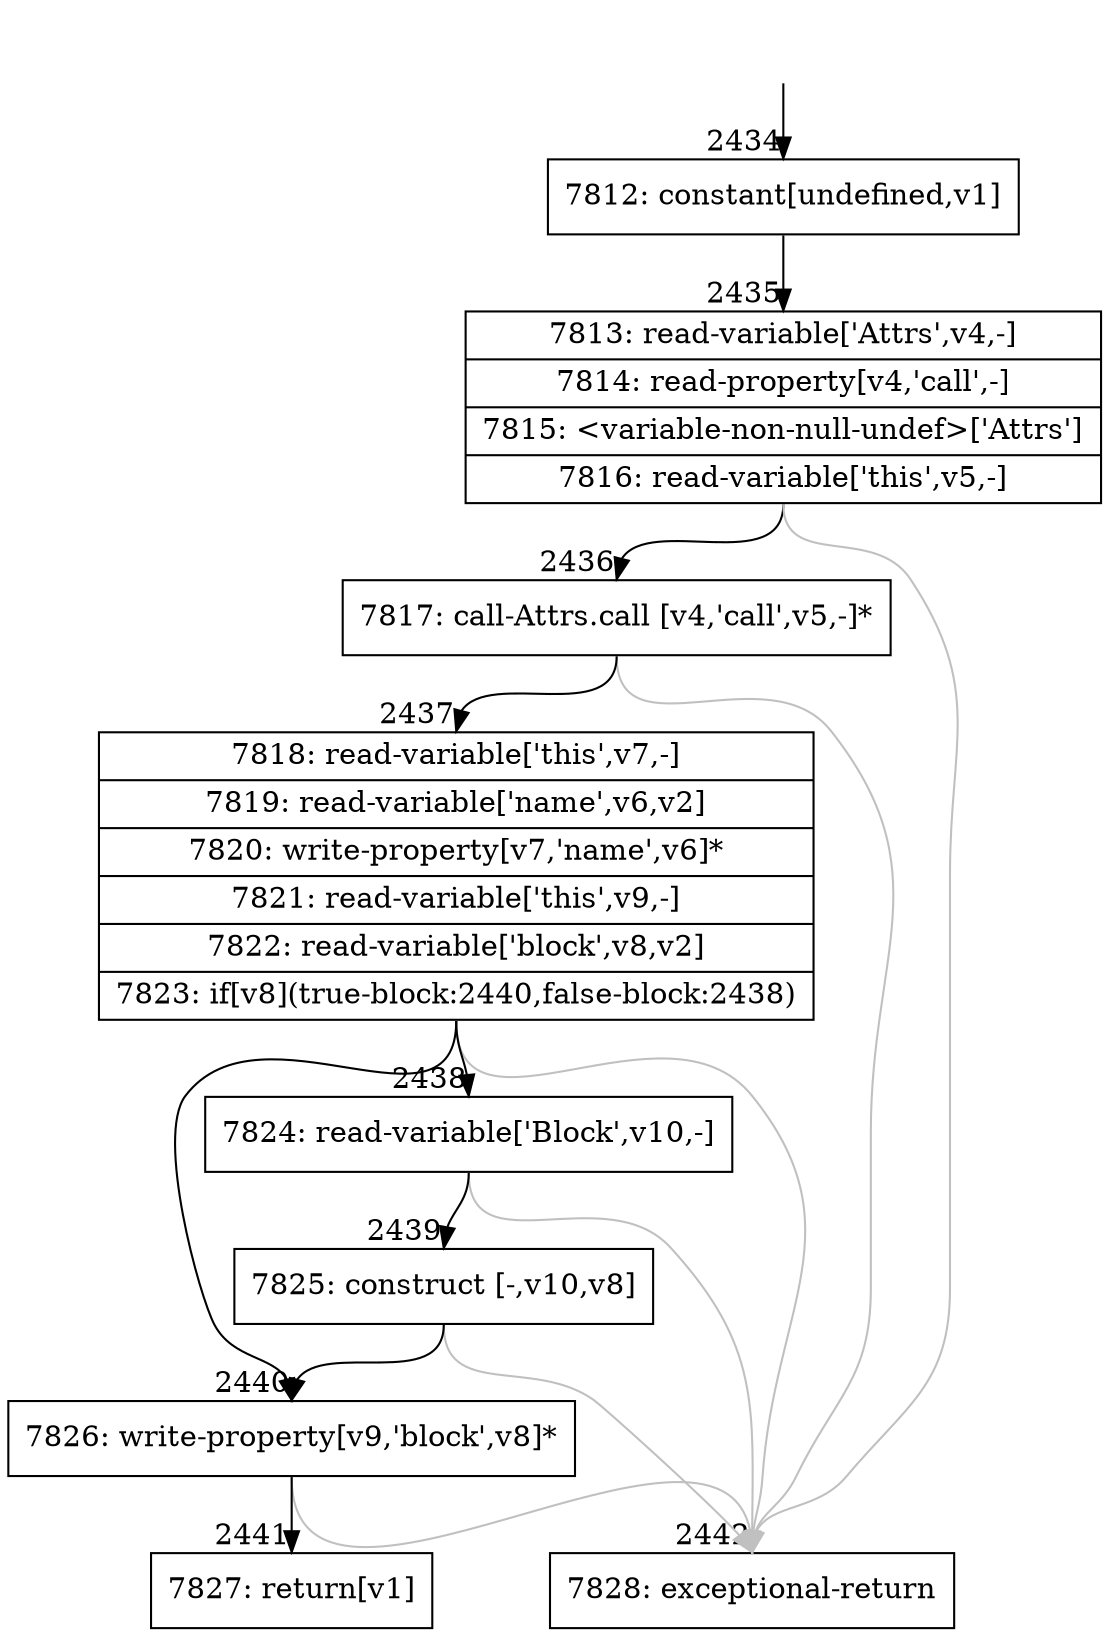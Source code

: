 digraph {
rankdir="TD"
BB_entry147[shape=none,label=""];
BB_entry147 -> BB2434 [tailport=s, headport=n, headlabel="    2434"]
BB2434 [shape=record label="{7812: constant[undefined,v1]}" ] 
BB2434 -> BB2435 [tailport=s, headport=n, headlabel="      2435"]
BB2435 [shape=record label="{7813: read-variable['Attrs',v4,-]|7814: read-property[v4,'call',-]|7815: \<variable-non-null-undef\>['Attrs']|7816: read-variable['this',v5,-]}" ] 
BB2435 -> BB2436 [tailport=s, headport=n, headlabel="      2436"]
BB2435 -> BB2442 [tailport=s, headport=n, color=gray, headlabel="      2442"]
BB2436 [shape=record label="{7817: call-Attrs.call [v4,'call',v5,-]*}" ] 
BB2436 -> BB2437 [tailport=s, headport=n, headlabel="      2437"]
BB2436 -> BB2442 [tailport=s, headport=n, color=gray]
BB2437 [shape=record label="{7818: read-variable['this',v7,-]|7819: read-variable['name',v6,v2]|7820: write-property[v7,'name',v6]*|7821: read-variable['this',v9,-]|7822: read-variable['block',v8,v2]|7823: if[v8](true-block:2440,false-block:2438)}" ] 
BB2437 -> BB2440 [tailport=s, headport=n, headlabel="      2440"]
BB2437 -> BB2438 [tailport=s, headport=n, headlabel="      2438"]
BB2437 -> BB2442 [tailport=s, headport=n, color=gray]
BB2438 [shape=record label="{7824: read-variable['Block',v10,-]}" ] 
BB2438 -> BB2439 [tailport=s, headport=n, headlabel="      2439"]
BB2438 -> BB2442 [tailport=s, headport=n, color=gray]
BB2439 [shape=record label="{7825: construct [-,v10,v8]}" ] 
BB2439 -> BB2440 [tailport=s, headport=n]
BB2439 -> BB2442 [tailport=s, headport=n, color=gray]
BB2440 [shape=record label="{7826: write-property[v9,'block',v8]*}" ] 
BB2440 -> BB2441 [tailport=s, headport=n, headlabel="      2441"]
BB2440 -> BB2442 [tailport=s, headport=n, color=gray]
BB2441 [shape=record label="{7827: return[v1]}" ] 
BB2442 [shape=record label="{7828: exceptional-return}" ] 
//#$~ 2642
}
